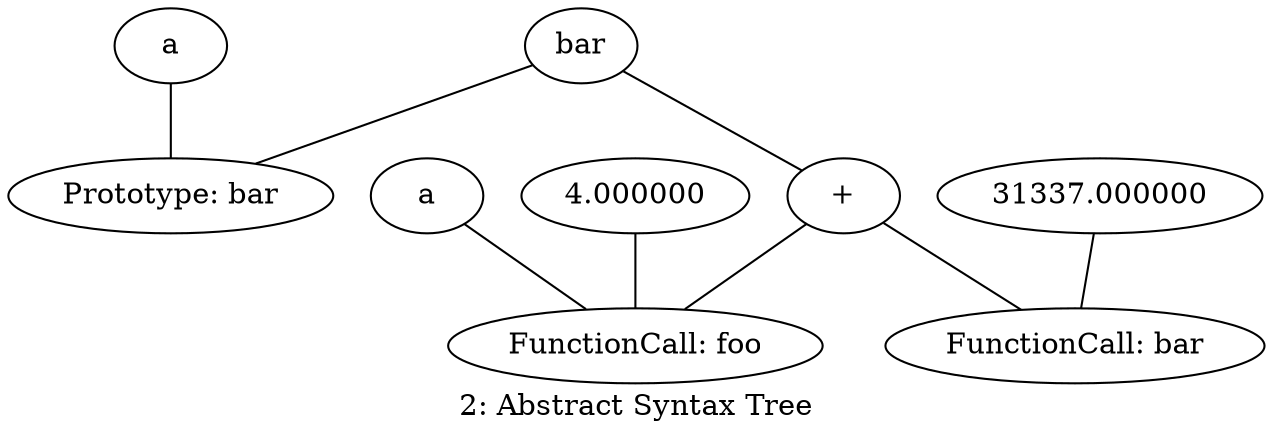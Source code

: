 graph "" {
label="2: Abstract Syntax Tree"idx1;
idx1[label="bar"] ;
idx1 -- idx2;
idx2;
idx2[label="Prototype: bar"] ;
idx3;
idx3[label="a"] ;
idx3 -- idx2;
idx1 -- idx4;
idx4;
idx4[label="+"] ;
idx4 -- idx5;
idx5;
idx5[label="FunctionCall: foo"] ;
idx6;
idx6[label="a"] ;
idx6 -- idx5;
idx7;
idx7[label="4.000000"] ;
idx7 -- idx5;
idx4 -- idx8;
idx8;
idx8[label="FunctionCall: bar"] ;
idx9;
idx9[label="31337.000000"] ;
idx9 -- idx8;
}